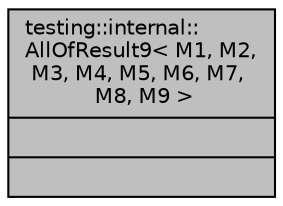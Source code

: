 digraph "testing::internal::AllOfResult9&lt; M1, M2, M3, M4, M5, M6, M7, M8, M9 &gt;"
{
  edge [fontname="Helvetica",fontsize="10",labelfontname="Helvetica",labelfontsize="10"];
  node [fontname="Helvetica",fontsize="10",shape=record];
  Node1 [label="{testing::internal::\lAllOfResult9\< M1, M2,\l M3, M4, M5, M6, M7,\l M8, M9 \>\n||}",height=0.2,width=0.4,color="black", fillcolor="grey75", style="filled", fontcolor="black"];
}
